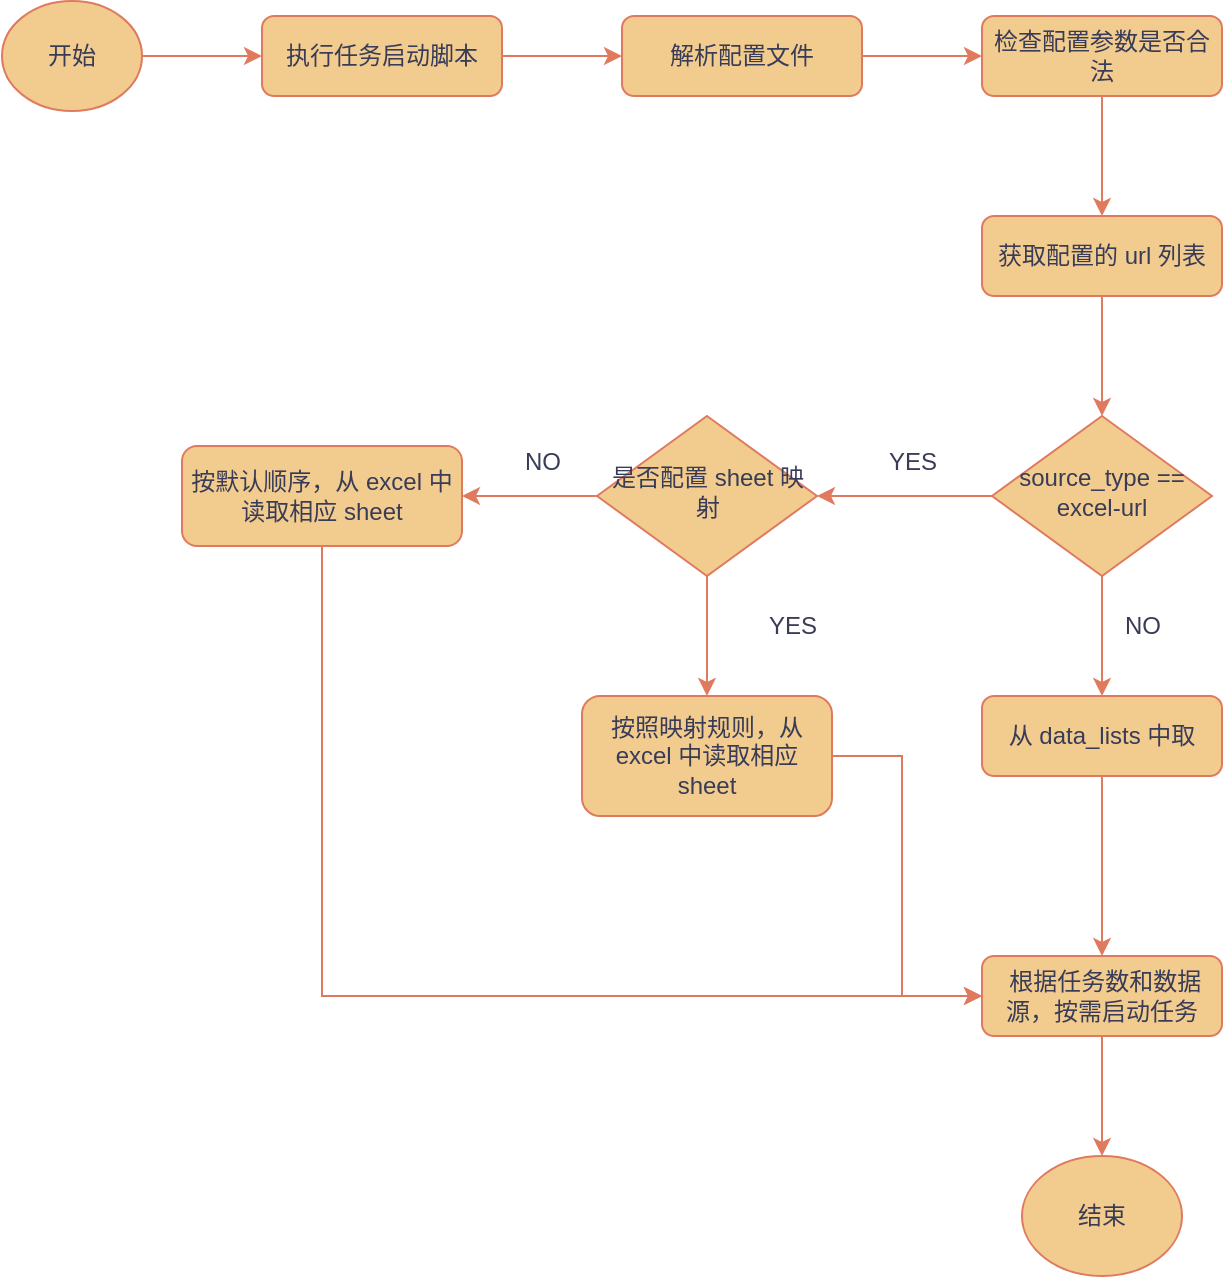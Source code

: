 <mxfile version="21.8.2" type="github">
  <diagram id="C5RBs43oDa-KdzZeNtuy" name="Page-1">
    <mxGraphModel dx="1224" dy="692" grid="1" gridSize="10" guides="1" tooltips="1" connect="1" arrows="1" fold="1" page="1" pageScale="1" pageWidth="827" pageHeight="1169" math="0" shadow="0">
      <root>
        <mxCell id="WIyWlLk6GJQsqaUBKTNV-0" />
        <mxCell id="WIyWlLk6GJQsqaUBKTNV-1" parent="WIyWlLk6GJQsqaUBKTNV-0" />
        <mxCell id="ItQ9WdwqIj1kvad-DVM5-1" value="" style="edgeStyle=orthogonalEdgeStyle;rounded=0;orthogonalLoop=1;jettySize=auto;html=1;strokeColor=#E07A5F;fontColor=default;fillColor=#F2CC8F;labelBackgroundColor=none;" parent="WIyWlLk6GJQsqaUBKTNV-1" source="WIyWlLk6GJQsqaUBKTNV-3" target="ItQ9WdwqIj1kvad-DVM5-0" edge="1">
          <mxGeometry relative="1" as="geometry" />
        </mxCell>
        <mxCell id="WIyWlLk6GJQsqaUBKTNV-3" value="执行任务启动脚本" style="rounded=1;whiteSpace=wrap;html=1;fontSize=12;glass=0;strokeWidth=1;shadow=0;labelBackgroundColor=none;fillColor=#F2CC8F;strokeColor=#E07A5F;fontColor=#393C56;" parent="WIyWlLk6GJQsqaUBKTNV-1" vertex="1">
          <mxGeometry x="160" y="80" width="120" height="40" as="geometry" />
        </mxCell>
        <mxCell id="ItQ9WdwqIj1kvad-DVM5-3" value="" style="edgeStyle=orthogonalEdgeStyle;rounded=0;orthogonalLoop=1;jettySize=auto;html=1;strokeColor=#E07A5F;fontColor=default;fillColor=#F2CC8F;labelBackgroundColor=none;" parent="WIyWlLk6GJQsqaUBKTNV-1" source="ItQ9WdwqIj1kvad-DVM5-0" target="ItQ9WdwqIj1kvad-DVM5-2" edge="1">
          <mxGeometry relative="1" as="geometry" />
        </mxCell>
        <mxCell id="ItQ9WdwqIj1kvad-DVM5-0" value="解析配置文件" style="rounded=1;whiteSpace=wrap;html=1;fontSize=12;glass=0;strokeWidth=1;shadow=0;labelBackgroundColor=none;fillColor=#F2CC8F;strokeColor=#E07A5F;fontColor=#393C56;" parent="WIyWlLk6GJQsqaUBKTNV-1" vertex="1">
          <mxGeometry x="340" y="80" width="120" height="40" as="geometry" />
        </mxCell>
        <mxCell id="ItQ9WdwqIj1kvad-DVM5-29" value="" style="edgeStyle=orthogonalEdgeStyle;rounded=0;orthogonalLoop=1;jettySize=auto;html=1;strokeColor=#E07A5F;fontColor=default;fillColor=#F2CC8F;labelBackgroundColor=none;" parent="WIyWlLk6GJQsqaUBKTNV-1" source="ItQ9WdwqIj1kvad-DVM5-2" target="ItQ9WdwqIj1kvad-DVM5-4" edge="1">
          <mxGeometry relative="1" as="geometry" />
        </mxCell>
        <mxCell id="ItQ9WdwqIj1kvad-DVM5-2" value="检查配置参数是否合法" style="rounded=1;whiteSpace=wrap;html=1;fontSize=12;glass=0;strokeWidth=1;shadow=0;labelBackgroundColor=none;fillColor=#F2CC8F;strokeColor=#E07A5F;fontColor=#393C56;" parent="WIyWlLk6GJQsqaUBKTNV-1" vertex="1">
          <mxGeometry x="520" y="80" width="120" height="40" as="geometry" />
        </mxCell>
        <mxCell id="ItQ9WdwqIj1kvad-DVM5-7" value="" style="edgeStyle=orthogonalEdgeStyle;rounded=0;orthogonalLoop=1;jettySize=auto;html=1;strokeColor=#E07A5F;fontColor=default;fillColor=#F2CC8F;labelBackgroundColor=none;" parent="WIyWlLk6GJQsqaUBKTNV-1" source="ItQ9WdwqIj1kvad-DVM5-4" target="ItQ9WdwqIj1kvad-DVM5-6" edge="1">
          <mxGeometry relative="1" as="geometry" />
        </mxCell>
        <mxCell id="ItQ9WdwqIj1kvad-DVM5-4" value="获取配置的 url 列表" style="rounded=1;whiteSpace=wrap;html=1;fontSize=12;glass=0;strokeWidth=1;shadow=0;labelBackgroundColor=none;fillColor=#F2CC8F;strokeColor=#E07A5F;fontColor=#393C56;" parent="WIyWlLk6GJQsqaUBKTNV-1" vertex="1">
          <mxGeometry x="520" y="180" width="120" height="40" as="geometry" />
        </mxCell>
        <mxCell id="bt6BUMECzV6mpA-mpqmm-8" value="" style="edgeStyle=orthogonalEdgeStyle;rounded=0;orthogonalLoop=1;jettySize=auto;html=1;strokeColor=#E07A5F;fontColor=#393C56;fillColor=#F2CC8F;" edge="1" parent="WIyWlLk6GJQsqaUBKTNV-1" source="ItQ9WdwqIj1kvad-DVM5-6" target="bt6BUMECzV6mpA-mpqmm-0">
          <mxGeometry relative="1" as="geometry" />
        </mxCell>
        <mxCell id="bt6BUMECzV6mpA-mpqmm-18" value="" style="edgeStyle=orthogonalEdgeStyle;rounded=0;orthogonalLoop=1;jettySize=auto;html=1;strokeColor=#E07A5F;fontColor=#393C56;fillColor=#F2CC8F;" edge="1" parent="WIyWlLk6GJQsqaUBKTNV-1" source="ItQ9WdwqIj1kvad-DVM5-6" target="ItQ9WdwqIj1kvad-DVM5-15">
          <mxGeometry relative="1" as="geometry" />
        </mxCell>
        <mxCell id="ItQ9WdwqIj1kvad-DVM5-6" value="source_type == excel-url" style="rhombus;whiteSpace=wrap;html=1;shadow=0;fontFamily=Helvetica;fontSize=12;align=center;strokeWidth=1;spacing=6;spacingTop=-4;labelBackgroundColor=none;fillColor=#F2CC8F;strokeColor=#E07A5F;fontColor=#393C56;" parent="WIyWlLk6GJQsqaUBKTNV-1" vertex="1">
          <mxGeometry x="525" y="280" width="110" height="80" as="geometry" />
        </mxCell>
        <mxCell id="bt6BUMECzV6mpA-mpqmm-20" style="edgeStyle=orthogonalEdgeStyle;rounded=0;orthogonalLoop=1;jettySize=auto;html=1;entryX=0.5;entryY=0;entryDx=0;entryDy=0;strokeColor=#E07A5F;fontColor=#393C56;fillColor=#F2CC8F;" edge="1" parent="WIyWlLk6GJQsqaUBKTNV-1" source="ItQ9WdwqIj1kvad-DVM5-15" target="ItQ9WdwqIj1kvad-DVM5-20">
          <mxGeometry relative="1" as="geometry" />
        </mxCell>
        <mxCell id="ItQ9WdwqIj1kvad-DVM5-15" value="从 data_lists 中取" style="rounded=1;whiteSpace=wrap;html=1;fontSize=12;glass=0;strokeWidth=1;shadow=0;labelBackgroundColor=none;fillColor=#F2CC8F;strokeColor=#E07A5F;fontColor=#393C56;" parent="WIyWlLk6GJQsqaUBKTNV-1" vertex="1">
          <mxGeometry x="520" y="420" width="120" height="40" as="geometry" />
        </mxCell>
        <mxCell id="ItQ9WdwqIj1kvad-DVM5-25" value="" style="edgeStyle=orthogonalEdgeStyle;rounded=0;orthogonalLoop=1;jettySize=auto;html=1;strokeColor=#E07A5F;fontColor=default;fillColor=#F2CC8F;labelBackgroundColor=none;" parent="WIyWlLk6GJQsqaUBKTNV-1" source="ItQ9WdwqIj1kvad-DVM5-20" target="ItQ9WdwqIj1kvad-DVM5-24" edge="1">
          <mxGeometry relative="1" as="geometry" />
        </mxCell>
        <mxCell id="ItQ9WdwqIj1kvad-DVM5-20" value="&amp;nbsp;根据任务数和数据源，按需启动任务" style="rounded=1;whiteSpace=wrap;html=1;fontSize=12;glass=0;strokeWidth=1;shadow=0;labelBackgroundColor=none;fillColor=#F2CC8F;strokeColor=#E07A5F;fontColor=#393C56;" parent="WIyWlLk6GJQsqaUBKTNV-1" vertex="1">
          <mxGeometry x="520" y="550" width="120" height="40" as="geometry" />
        </mxCell>
        <mxCell id="ItQ9WdwqIj1kvad-DVM5-24" value="结束" style="ellipse;whiteSpace=wrap;html=1;fillColor=#F2CC8F;strokeColor=#E07A5F;fontColor=#393C56;rounded=1;glass=0;strokeWidth=1;shadow=0;labelBackgroundColor=none;" parent="WIyWlLk6GJQsqaUBKTNV-1" vertex="1">
          <mxGeometry x="540" y="650" width="80" height="60" as="geometry" />
        </mxCell>
        <mxCell id="ItQ9WdwqIj1kvad-DVM5-27" value="" style="edgeStyle=orthogonalEdgeStyle;rounded=0;orthogonalLoop=1;jettySize=auto;html=1;strokeColor=#E07A5F;fontColor=default;fillColor=#F2CC8F;labelBackgroundColor=none;" parent="WIyWlLk6GJQsqaUBKTNV-1" source="ItQ9WdwqIj1kvad-DVM5-26" target="WIyWlLk6GJQsqaUBKTNV-3" edge="1">
          <mxGeometry relative="1" as="geometry" />
        </mxCell>
        <mxCell id="ItQ9WdwqIj1kvad-DVM5-26" value="开始" style="ellipse;whiteSpace=wrap;html=1;strokeColor=#E07A5F;fontColor=#393C56;fillColor=#F2CC8F;labelBackgroundColor=none;" parent="WIyWlLk6GJQsqaUBKTNV-1" vertex="1">
          <mxGeometry x="30" y="72.5" width="70" height="55" as="geometry" />
        </mxCell>
        <mxCell id="bt6BUMECzV6mpA-mpqmm-9" value="" style="edgeStyle=orthogonalEdgeStyle;rounded=0;orthogonalLoop=1;jettySize=auto;html=1;strokeColor=#E07A5F;fontColor=#393C56;fillColor=#F2CC8F;" edge="1" parent="WIyWlLk6GJQsqaUBKTNV-1" source="bt6BUMECzV6mpA-mpqmm-0" target="bt6BUMECzV6mpA-mpqmm-4">
          <mxGeometry relative="1" as="geometry" />
        </mxCell>
        <mxCell id="bt6BUMECzV6mpA-mpqmm-12" value="" style="edgeStyle=orthogonalEdgeStyle;rounded=0;orthogonalLoop=1;jettySize=auto;html=1;strokeColor=#E07A5F;fontColor=#393C56;fillColor=#F2CC8F;" edge="1" parent="WIyWlLk6GJQsqaUBKTNV-1" source="bt6BUMECzV6mpA-mpqmm-0" target="bt6BUMECzV6mpA-mpqmm-11">
          <mxGeometry relative="1" as="geometry" />
        </mxCell>
        <mxCell id="bt6BUMECzV6mpA-mpqmm-0" value="是否配置 sheet 映射" style="rhombus;whiteSpace=wrap;html=1;shadow=0;fontFamily=Helvetica;fontSize=12;align=center;strokeWidth=1;spacing=6;spacingTop=-4;labelBackgroundColor=none;fillColor=#F2CC8F;strokeColor=#E07A5F;fontColor=#393C56;" vertex="1" parent="WIyWlLk6GJQsqaUBKTNV-1">
          <mxGeometry x="327.5" y="280" width="110" height="80" as="geometry" />
        </mxCell>
        <mxCell id="bt6BUMECzV6mpA-mpqmm-14" style="edgeStyle=orthogonalEdgeStyle;rounded=0;orthogonalLoop=1;jettySize=auto;html=1;entryX=0;entryY=0.5;entryDx=0;entryDy=0;strokeColor=#E07A5F;fontColor=#393C56;fillColor=#F2CC8F;" edge="1" parent="WIyWlLk6GJQsqaUBKTNV-1" source="bt6BUMECzV6mpA-mpqmm-4" target="ItQ9WdwqIj1kvad-DVM5-20">
          <mxGeometry relative="1" as="geometry">
            <Array as="points">
              <mxPoint x="480" y="450" />
              <mxPoint x="480" y="570" />
            </Array>
          </mxGeometry>
        </mxCell>
        <mxCell id="bt6BUMECzV6mpA-mpqmm-4" value="按照映射规则，从 excel 中读取相应 sheet" style="rounded=1;whiteSpace=wrap;html=1;fontSize=12;glass=0;strokeWidth=1;shadow=0;labelBackgroundColor=none;fillColor=#F2CC8F;strokeColor=#E07A5F;fontColor=#393C56;" vertex="1" parent="WIyWlLk6GJQsqaUBKTNV-1">
          <mxGeometry x="320" y="420" width="125" height="60" as="geometry" />
        </mxCell>
        <mxCell id="bt6BUMECzV6mpA-mpqmm-10" value="YES" style="text;html=1;align=center;verticalAlign=middle;resizable=0;points=[];autosize=1;strokeColor=none;fillColor=none;fontColor=#393C56;" vertex="1" parent="WIyWlLk6GJQsqaUBKTNV-1">
          <mxGeometry x="400" y="370" width="50" height="30" as="geometry" />
        </mxCell>
        <mxCell id="bt6BUMECzV6mpA-mpqmm-16" style="edgeStyle=orthogonalEdgeStyle;rounded=0;orthogonalLoop=1;jettySize=auto;html=1;strokeColor=#E07A5F;fontColor=#393C56;fillColor=#F2CC8F;entryX=0;entryY=0.5;entryDx=0;entryDy=0;" edge="1" parent="WIyWlLk6GJQsqaUBKTNV-1" source="bt6BUMECzV6mpA-mpqmm-11" target="ItQ9WdwqIj1kvad-DVM5-20">
          <mxGeometry relative="1" as="geometry">
            <mxPoint x="210" y="610" as="targetPoint" />
            <Array as="points">
              <mxPoint x="190" y="570" />
            </Array>
          </mxGeometry>
        </mxCell>
        <mxCell id="bt6BUMECzV6mpA-mpqmm-11" value="按默认顺序，从 excel 中读取相应 sheet" style="rounded=1;whiteSpace=wrap;html=1;fontSize=12;glass=0;strokeWidth=1;shadow=0;labelBackgroundColor=none;fillColor=#F2CC8F;strokeColor=#E07A5F;fontColor=#393C56;" vertex="1" parent="WIyWlLk6GJQsqaUBKTNV-1">
          <mxGeometry x="120" y="295" width="140" height="50" as="geometry" />
        </mxCell>
        <mxCell id="bt6BUMECzV6mpA-mpqmm-13" value="NO" style="text;html=1;align=center;verticalAlign=middle;resizable=0;points=[];autosize=1;strokeColor=none;fillColor=none;fontColor=#393C56;" vertex="1" parent="WIyWlLk6GJQsqaUBKTNV-1">
          <mxGeometry x="280" y="288" width="40" height="30" as="geometry" />
        </mxCell>
        <mxCell id="bt6BUMECzV6mpA-mpqmm-17" value="YES" style="text;html=1;align=center;verticalAlign=middle;resizable=0;points=[];autosize=1;strokeColor=none;fillColor=none;fontColor=#393C56;" vertex="1" parent="WIyWlLk6GJQsqaUBKTNV-1">
          <mxGeometry x="460" y="288" width="50" height="30" as="geometry" />
        </mxCell>
        <mxCell id="bt6BUMECzV6mpA-mpqmm-19" value="NO" style="text;html=1;align=center;verticalAlign=middle;resizable=0;points=[];autosize=1;strokeColor=none;fillColor=none;fontColor=#393C56;" vertex="1" parent="WIyWlLk6GJQsqaUBKTNV-1">
          <mxGeometry x="580" y="370" width="40" height="30" as="geometry" />
        </mxCell>
      </root>
    </mxGraphModel>
  </diagram>
</mxfile>

